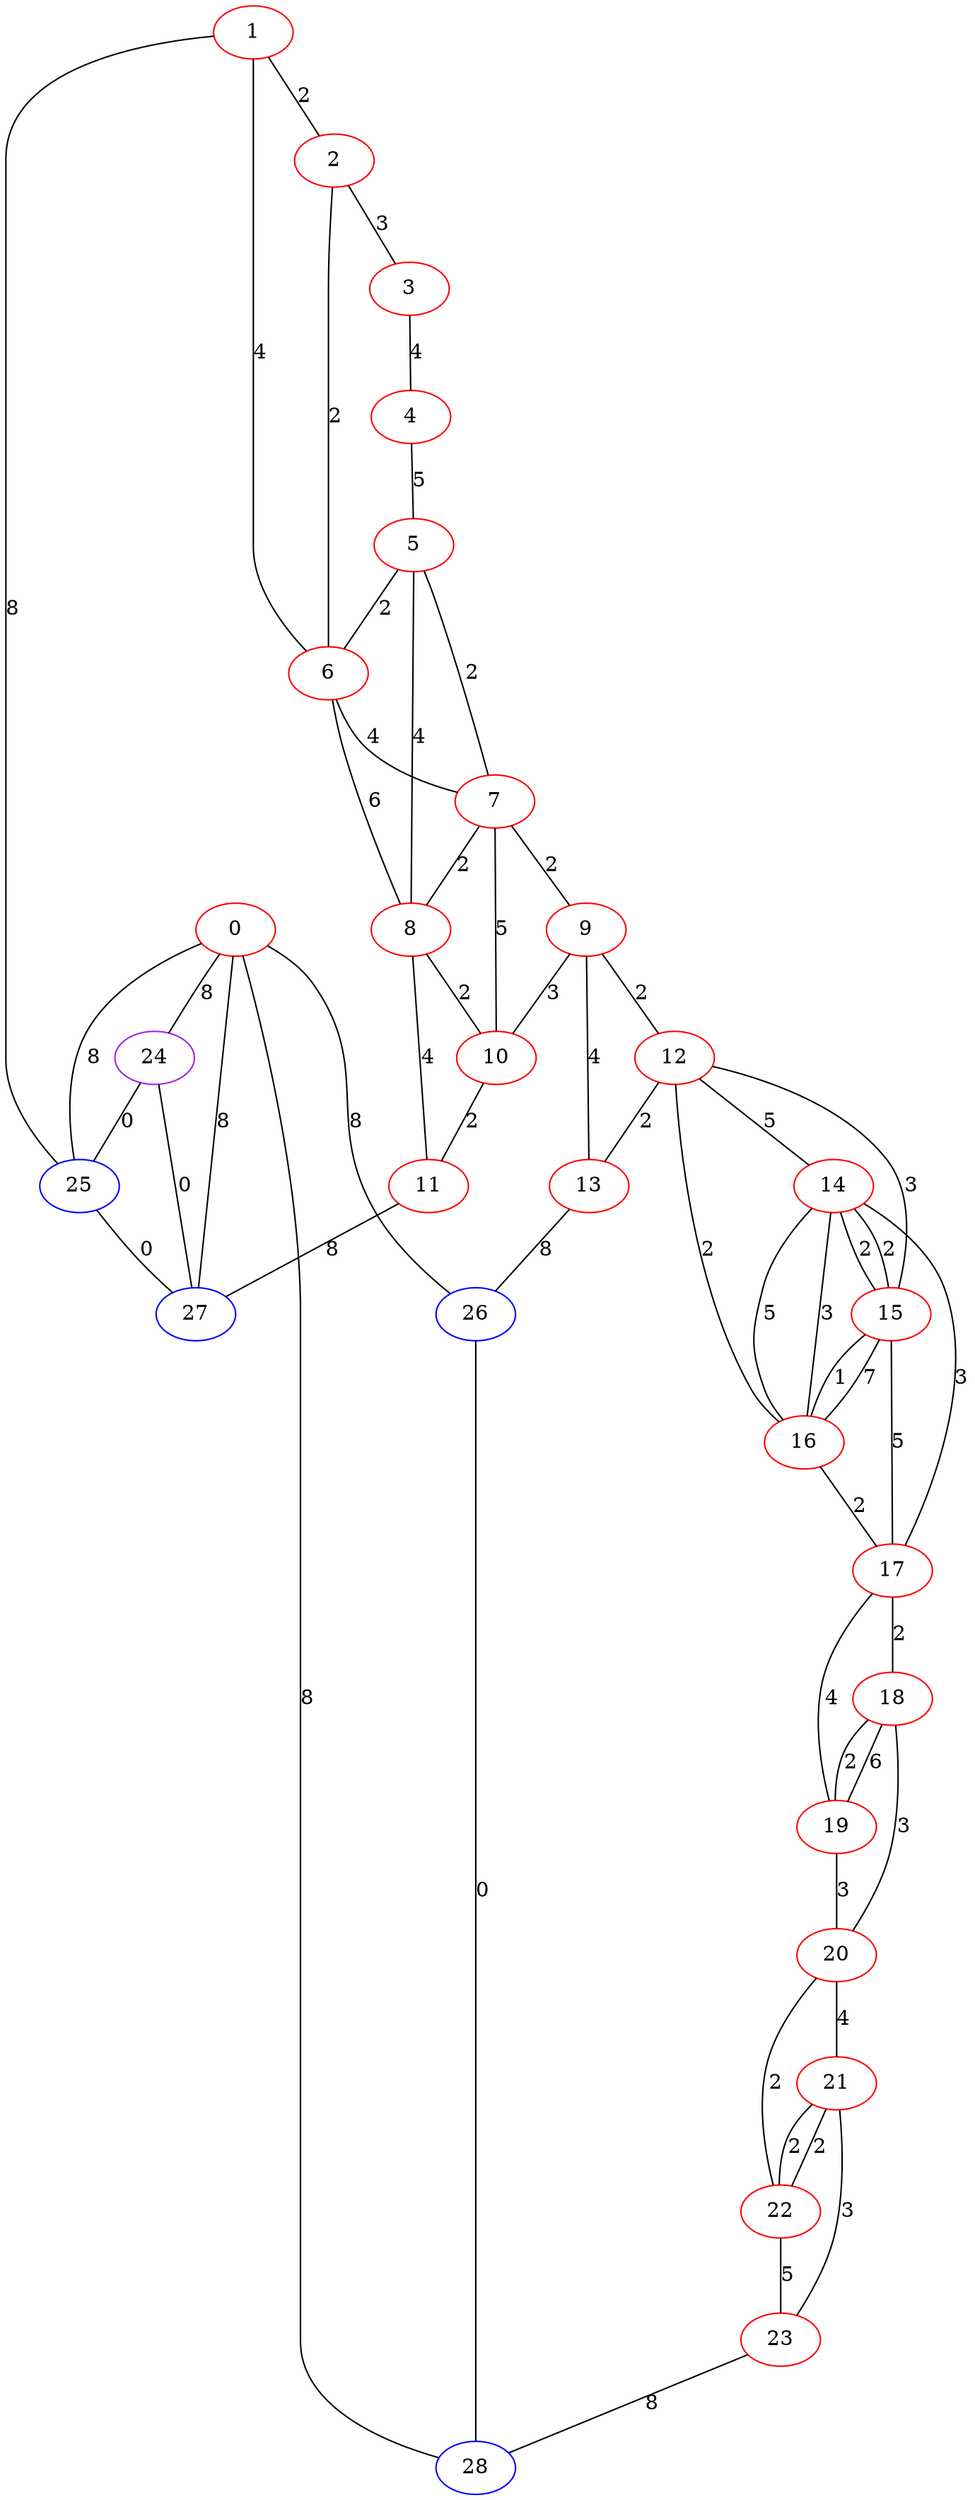 graph "" {
0 [color=red, weight=1];
1 [color=red, weight=1];
2 [color=red, weight=1];
3 [color=red, weight=1];
4 [color=red, weight=1];
5 [color=red, weight=1];
6 [color=red, weight=1];
7 [color=red, weight=1];
8 [color=red, weight=1];
9 [color=red, weight=1];
10 [color=red, weight=1];
11 [color=red, weight=1];
12 [color=red, weight=1];
13 [color=red, weight=1];
14 [color=red, weight=1];
15 [color=red, weight=1];
16 [color=red, weight=1];
17 [color=red, weight=1];
18 [color=red, weight=1];
19 [color=red, weight=1];
20 [color=red, weight=1];
21 [color=red, weight=1];
22 [color=red, weight=1];
23 [color=red, weight=1];
24 [color=purple, weight=4];
25 [color=blue, weight=3];
26 [color=blue, weight=3];
27 [color=blue, weight=3];
28 [color=blue, weight=3];
0 -- 24  [key=0, label=8];
0 -- 25  [key=0, label=8];
0 -- 26  [key=0, label=8];
0 -- 27  [key=0, label=8];
0 -- 28  [key=0, label=8];
1 -- 25  [key=0, label=8];
1 -- 2  [key=0, label=2];
1 -- 6  [key=0, label=4];
2 -- 3  [key=0, label=3];
2 -- 6  [key=0, label=2];
3 -- 4  [key=0, label=4];
4 -- 5  [key=0, label=5];
5 -- 8  [key=0, label=4];
5 -- 6  [key=0, label=2];
5 -- 7  [key=0, label=2];
6 -- 8  [key=0, label=6];
6 -- 7  [key=0, label=4];
7 -- 8  [key=0, label=2];
7 -- 9  [key=0, label=2];
7 -- 10  [key=0, label=5];
8 -- 10  [key=0, label=2];
8 -- 11  [key=0, label=4];
9 -- 10  [key=0, label=3];
9 -- 12  [key=0, label=2];
9 -- 13  [key=0, label=4];
10 -- 11  [key=0, label=2];
11 -- 27  [key=0, label=8];
12 -- 16  [key=0, label=2];
12 -- 13  [key=0, label=2];
12 -- 14  [key=0, label=5];
12 -- 15  [key=0, label=3];
13 -- 26  [key=0, label=8];
14 -- 16  [key=0, label=5];
14 -- 16  [key=1, label=3];
14 -- 17  [key=0, label=3];
14 -- 15  [key=0, label=2];
14 -- 15  [key=1, label=2];
15 -- 16  [key=0, label=7];
15 -- 16  [key=1, label=1];
15 -- 17  [key=0, label=5];
16 -- 17  [key=0, label=2];
17 -- 18  [key=0, label=2];
17 -- 19  [key=0, label=4];
18 -- 19  [key=0, label=6];
18 -- 19  [key=1, label=2];
18 -- 20  [key=0, label=3];
19 -- 20  [key=0, label=3];
20 -- 21  [key=0, label=4];
20 -- 22  [key=0, label=2];
21 -- 22  [key=0, label=2];
21 -- 22  [key=1, label=2];
21 -- 23  [key=0, label=3];
22 -- 23  [key=0, label=5];
23 -- 28  [key=0, label=8];
24 -- 25  [key=0, label=0];
24 -- 27  [key=0, label=0];
25 -- 27  [key=0, label=0];
26 -- 28  [key=0, label=0];
}
